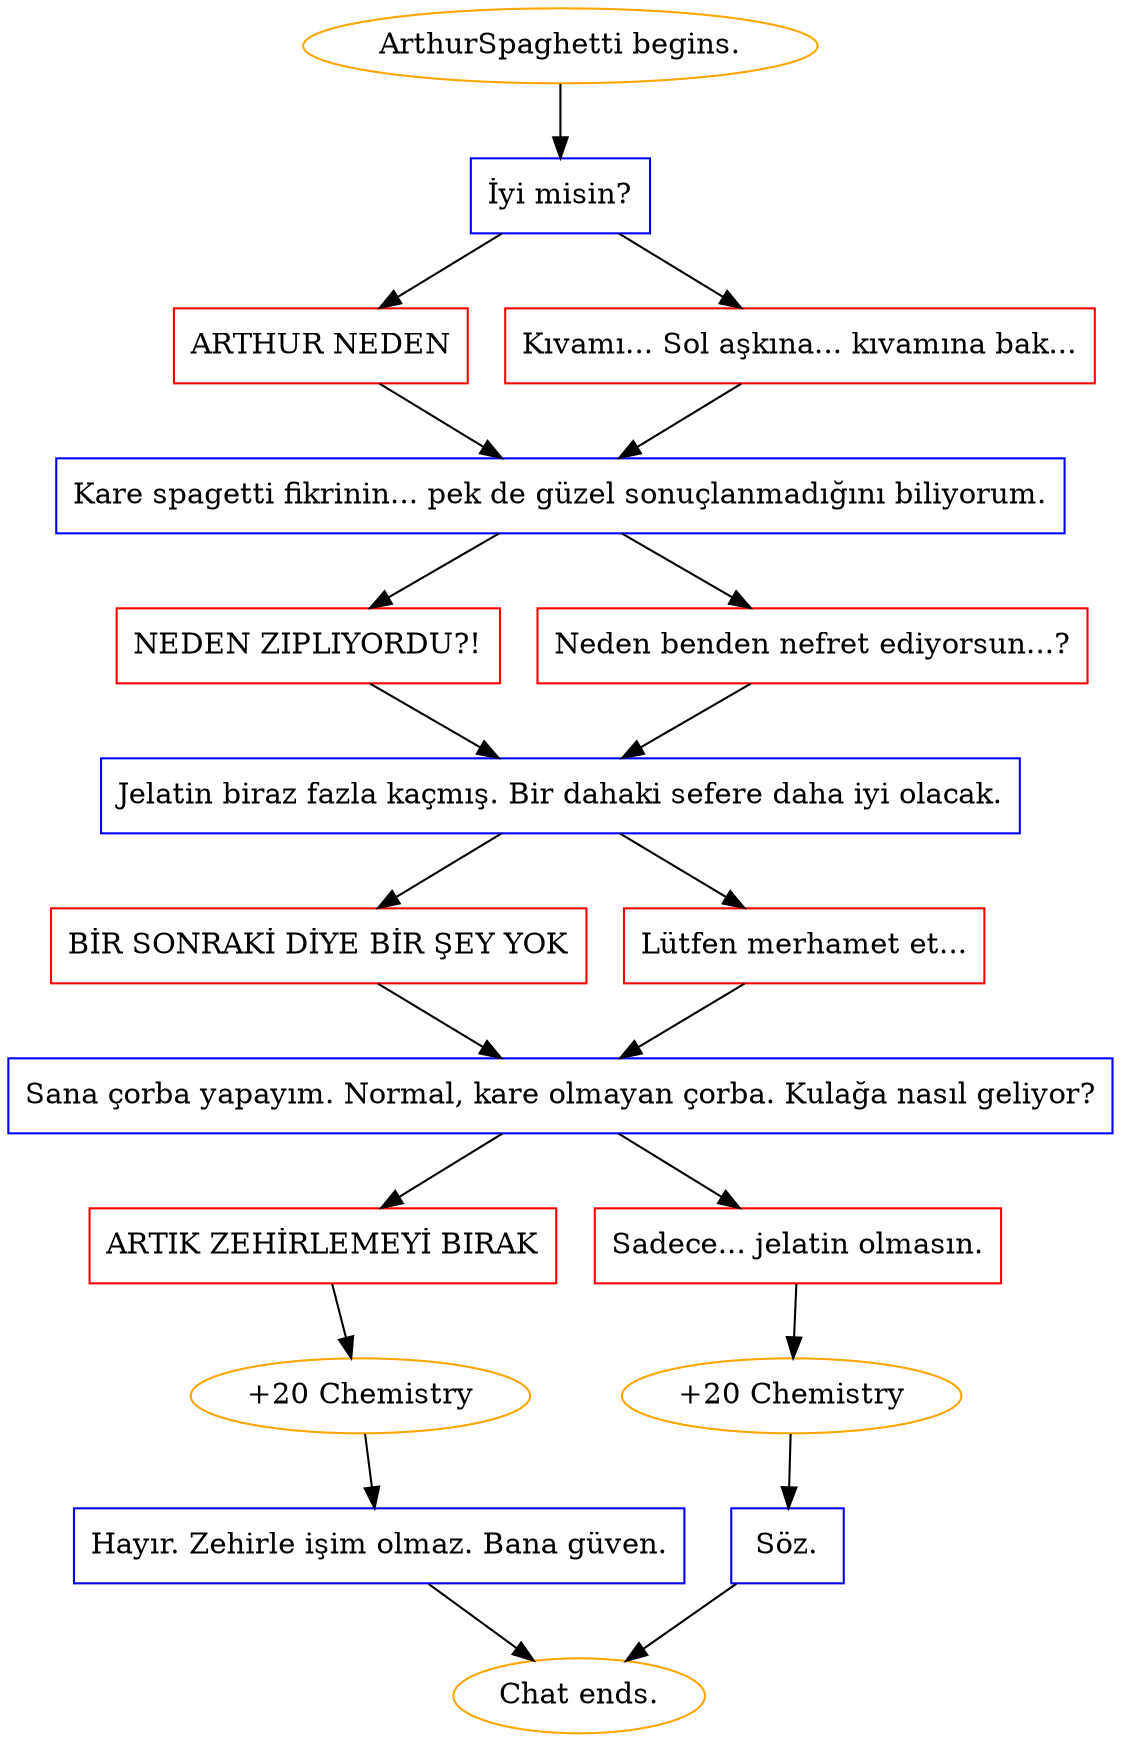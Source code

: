 digraph {
	"ArthurSpaghetti begins." [color=orange];
		"ArthurSpaghetti begins." -> j1899365978;
	j1899365978 [label="İyi misin?",shape=box,color=blue];
		j1899365978 -> j2350622916;
		j1899365978 -> j2574776534;
	j2350622916 [label="ARTHUR NEDEN",shape=box,color=red];
		j2350622916 -> j2080131279;
	j2574776534 [label="Kıvamı... Sol aşkına... kıvamına bak...",shape=box,color=red];
		j2574776534 -> j2080131279;
	j2080131279 [label="Kare spagetti fikrinin... pek de güzel sonuçlanmadığını biliyorum.",shape=box,color=blue];
		j2080131279 -> j3579575695;
		j2080131279 -> j458876607;
	j3579575695 [label="NEDEN ZIPLIYORDU?!",shape=box,color=red];
		j3579575695 -> j1114705048;
	j458876607 [label="Neden benden nefret ediyorsun...?",shape=box,color=red];
		j458876607 -> j1114705048;
	j1114705048 [label="Jelatin biraz fazla kaçmış. Bir dahaki sefere daha iyi olacak.",shape=box,color=blue];
		j1114705048 -> j101135174;
		j1114705048 -> j1802848862;
	j101135174 [label="BİR SONRAKİ DİYE BİR ŞEY YOK",shape=box,color=red];
		j101135174 -> j1924321007;
	j1802848862 [label="Lütfen merhamet et...",shape=box,color=red];
		j1802848862 -> j1924321007;
	j1924321007 [label="Sana çorba yapayım. Normal, kare olmayan çorba. Kulağa nasıl geliyor?",shape=box,color=blue];
		j1924321007 -> j33000738;
		j1924321007 -> j3115419703;
	j33000738 [label="ARTIK ZEHİRLEMEYİ BIRAK",shape=box,color=red];
		j33000738 -> j2185227181;
	j3115419703 [label="Sadece... jelatin olmasın.",shape=box,color=red];
		j3115419703 -> j4169837293;
	j2185227181 [label="+20 Chemistry",color=orange];
		j2185227181 -> j3675804950;
	j4169837293 [label="+20 Chemistry",color=orange];
		j4169837293 -> j1906372795;
	j3675804950 [label="Hayır. Zehirle işim olmaz. Bana güven.",shape=box,color=blue];
		j3675804950 -> "Chat ends.";
	j1906372795 [label="Söz.",shape=box,color=blue];
		j1906372795 -> "Chat ends.";
	"Chat ends." [color=orange];
}